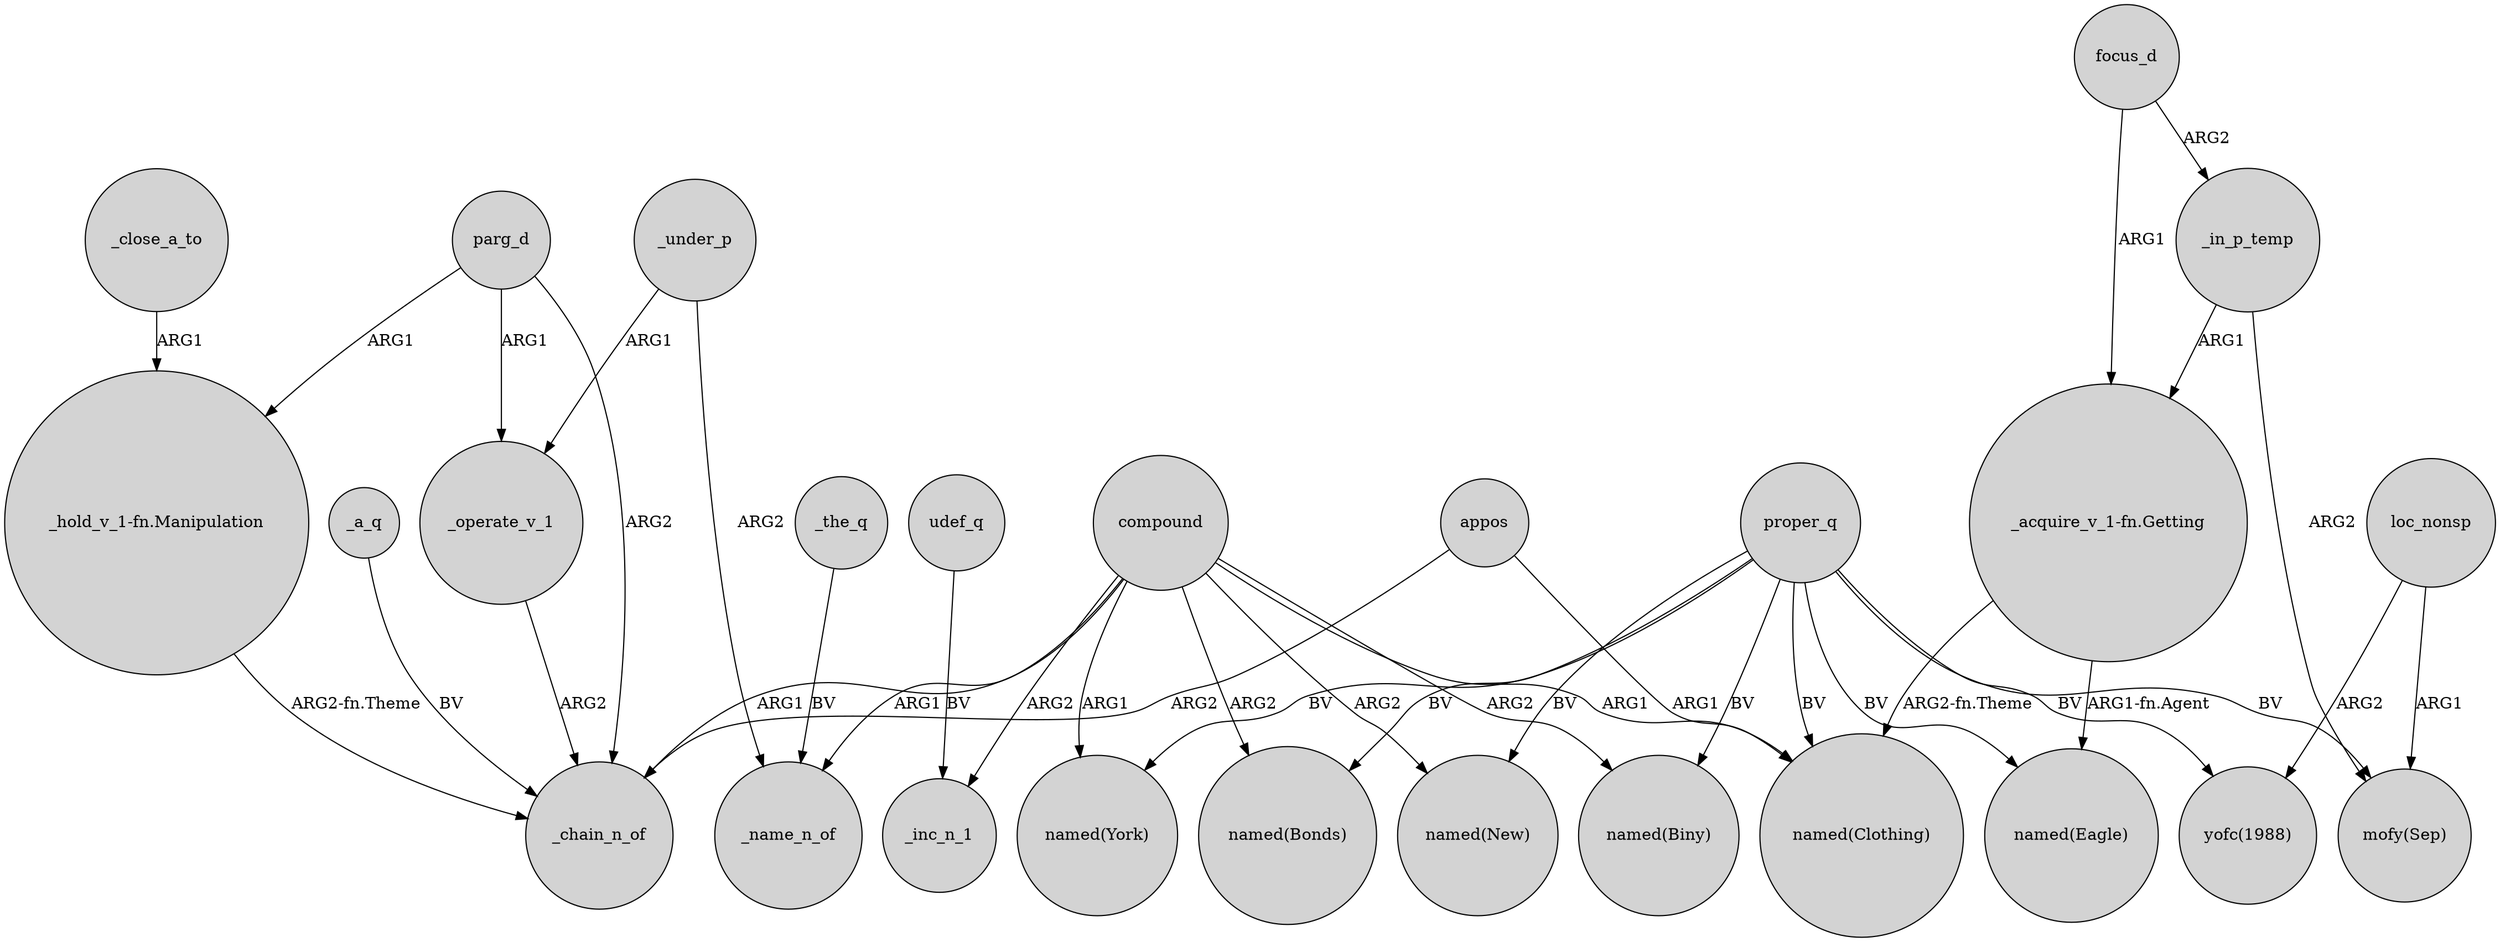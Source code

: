 digraph {
	node [shape=circle style=filled]
	compound -> "named(Clothing)" [label=ARG1]
	compound -> "named(Bonds)" [label=ARG2]
	appos -> "named(Clothing)" [label=ARG1]
	focus_d -> _in_p_temp [label=ARG2]
	proper_q -> "named(Eagle)" [label=BV]
	proper_q -> "named(Clothing)" [label=BV]
	udef_q -> _inc_n_1 [label=BV]
	compound -> "named(New)" [label=ARG2]
	_a_q -> _chain_n_of [label=BV]
	proper_q -> "named(New)" [label=BV]
	proper_q -> "named(Biny)" [label=BV]
	_under_p -> _operate_v_1 [label=ARG1]
	parg_d -> _chain_n_of [label=ARG2]
	compound -> _chain_n_of [label=ARG1]
	proper_q -> "mofy(Sep)" [label=BV]
	loc_nonsp -> "mofy(Sep)" [label=ARG1]
	"_acquire_v_1-fn.Getting" -> "named(Clothing)" [label="ARG2-fn.Theme"]
	focus_d -> "_acquire_v_1-fn.Getting" [label=ARG1]
	parg_d -> _operate_v_1 [label=ARG1]
	_operate_v_1 -> _chain_n_of [label=ARG2]
	parg_d -> "_hold_v_1-fn.Manipulation" [label=ARG1]
	compound -> "named(York)" [label=ARG1]
	proper_q -> "named(Bonds)" [label=BV]
	proper_q -> "yofc(1988)" [label=BV]
	_in_p_temp -> "_acquire_v_1-fn.Getting" [label=ARG1]
	"_acquire_v_1-fn.Getting" -> "named(Eagle)" [label="ARG1-fn.Agent"]
	compound -> _name_n_of [label=ARG1]
	appos -> _chain_n_of [label=ARG2]
	"_hold_v_1-fn.Manipulation" -> _chain_n_of [label="ARG2-fn.Theme"]
	_the_q -> _name_n_of [label=BV]
	_under_p -> _name_n_of [label=ARG2]
	_close_a_to -> "_hold_v_1-fn.Manipulation" [label=ARG1]
	proper_q -> "named(York)" [label=BV]
	compound -> "named(Biny)" [label=ARG2]
	_in_p_temp -> "mofy(Sep)" [label=ARG2]
	compound -> _inc_n_1 [label=ARG2]
	loc_nonsp -> "yofc(1988)" [label=ARG2]
}
